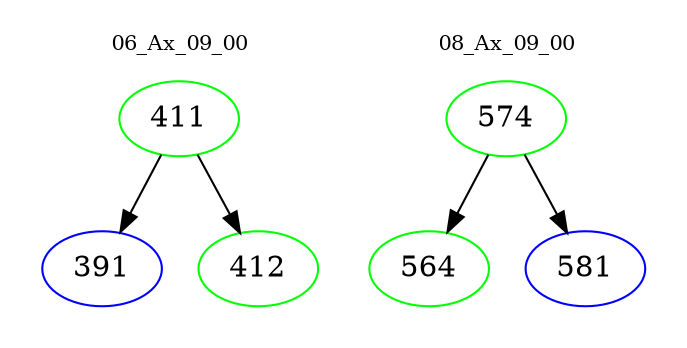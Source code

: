 digraph{
subgraph cluster_0 {
color = white
label = "06_Ax_09_00";
fontsize=10;
T0_411 [label="411", color="green"]
T0_411 -> T0_391 [color="black"]
T0_391 [label="391", color="blue"]
T0_411 -> T0_412 [color="black"]
T0_412 [label="412", color="green"]
}
subgraph cluster_1 {
color = white
label = "08_Ax_09_00";
fontsize=10;
T1_574 [label="574", color="green"]
T1_574 -> T1_564 [color="black"]
T1_564 [label="564", color="green"]
T1_574 -> T1_581 [color="black"]
T1_581 [label="581", color="blue"]
}
}
